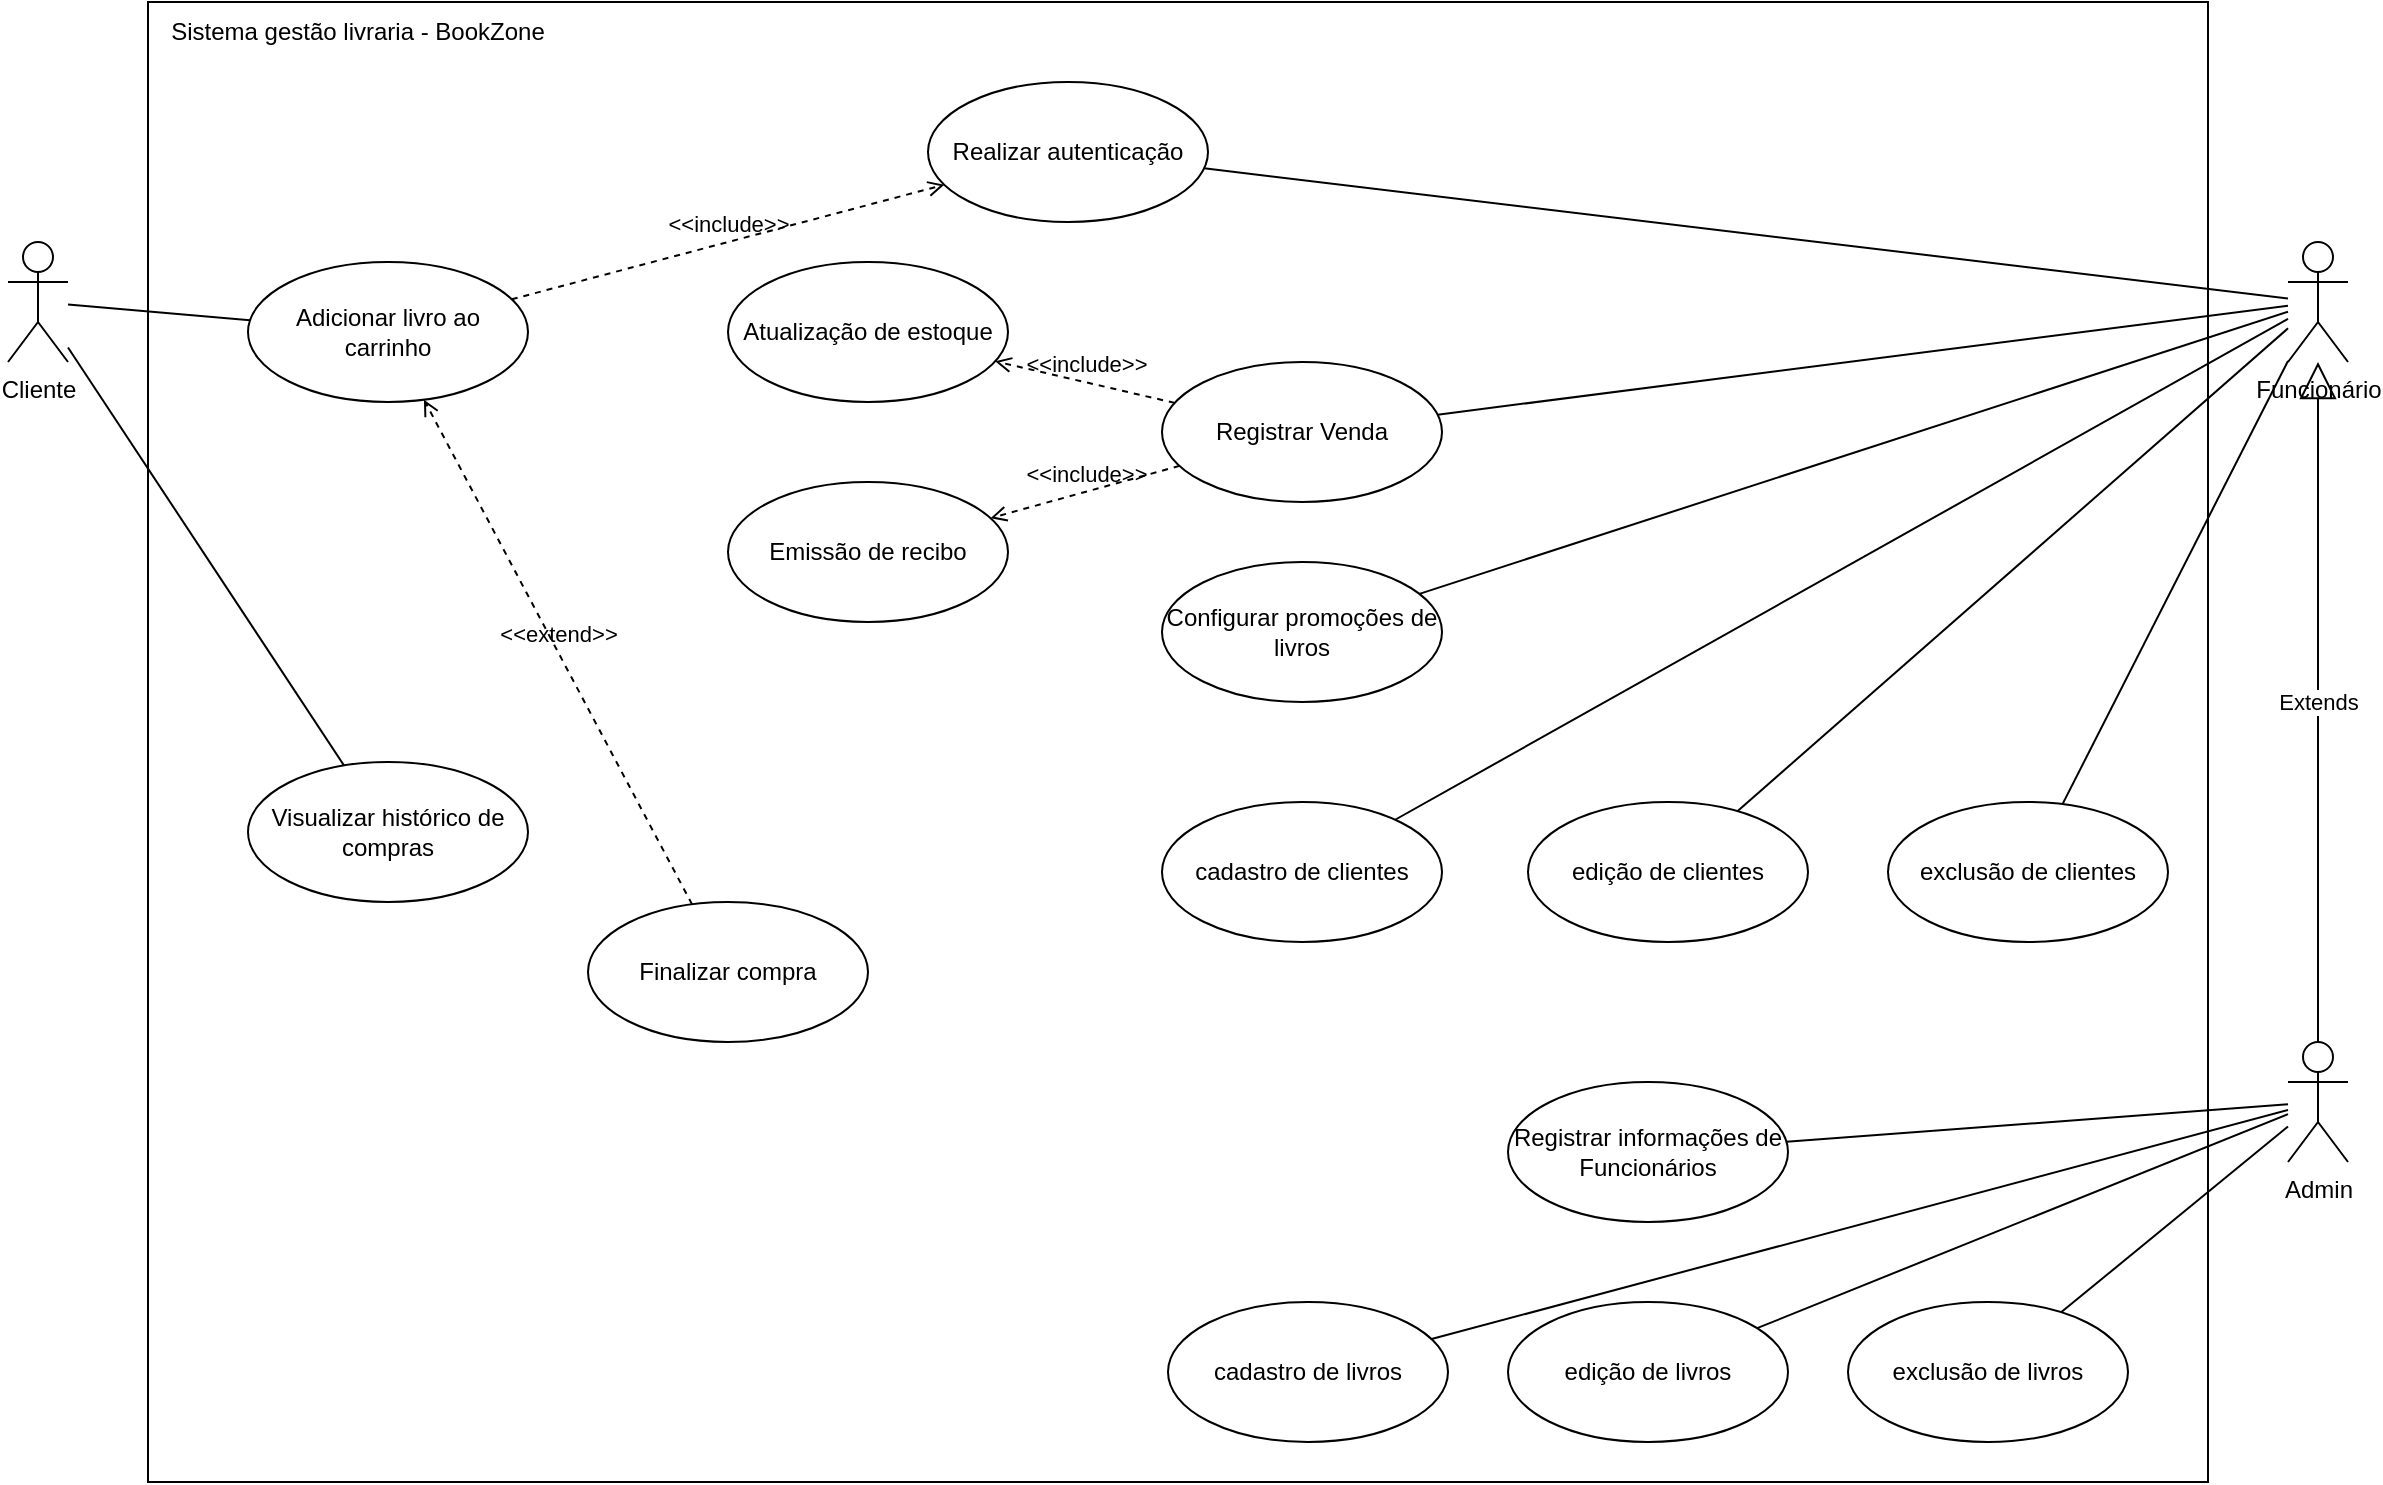 <mxfile version="25.0.3">
  <diagram name="Casos de Uso" id="A4cOadyIPQ7dyCeofZ9I">
    <mxGraphModel dx="2220" dy="788" grid="1" gridSize="10" guides="1" tooltips="1" connect="1" arrows="1" fold="1" page="1" pageScale="1" pageWidth="827" pageHeight="1169" math="0" shadow="0">
      <root>
        <mxCell id="0" />
        <mxCell id="1" parent="0" />
        <mxCell id="gZxcKw0YynEc7-aquGhC-1" value="Cliente" style="shape=umlActor;verticalLabelPosition=bottom;verticalAlign=top;html=1;outlineConnect=0;" vertex="1" parent="1">
          <mxGeometry x="-130" y="160" width="30" height="60" as="geometry" />
        </mxCell>
        <mxCell id="gZxcKw0YynEc7-aquGhC-2" value="Admin" style="shape=umlActor;verticalLabelPosition=bottom;verticalAlign=top;html=1;outlineConnect=0;" vertex="1" parent="1">
          <mxGeometry x="1010" y="560" width="30" height="60" as="geometry" />
        </mxCell>
        <mxCell id="gZxcKw0YynEc7-aquGhC-3" value="Funcionário" style="shape=umlActor;verticalLabelPosition=bottom;verticalAlign=top;html=1;outlineConnect=0;" vertex="1" parent="1">
          <mxGeometry x="1010" y="160" width="30" height="60" as="geometry" />
        </mxCell>
        <mxCell id="gZxcKw0YynEc7-aquGhC-5" value="" style="rounded=0;whiteSpace=wrap;html=1;" vertex="1" parent="1">
          <mxGeometry x="-60" y="40" width="1030" height="740" as="geometry" />
        </mxCell>
        <mxCell id="gZxcKw0YynEc7-aquGhC-6" value="Sistema gestão livraria - BookZone" style="text;html=1;align=center;verticalAlign=middle;whiteSpace=wrap;rounded=0;" vertex="1" parent="1">
          <mxGeometry x="-60" y="40" width="210" height="30" as="geometry" />
        </mxCell>
        <mxCell id="gZxcKw0YynEc7-aquGhC-7" value="Realizar autenticação" style="ellipse;whiteSpace=wrap;html=1;" vertex="1" parent="1">
          <mxGeometry x="330" y="80" width="140" height="70" as="geometry" />
        </mxCell>
        <mxCell id="gZxcKw0YynEc7-aquGhC-9" value="" style="endArrow=none;html=1;rounded=0;" edge="1" parent="1" source="gZxcKw0YynEc7-aquGhC-3" target="gZxcKw0YynEc7-aquGhC-7">
          <mxGeometry width="50" height="50" relative="1" as="geometry">
            <mxPoint x="390" y="330" as="sourcePoint" />
            <mxPoint x="440" y="280" as="targetPoint" />
          </mxGeometry>
        </mxCell>
        <mxCell id="gZxcKw0YynEc7-aquGhC-11" value="cadastro de livros" style="ellipse;whiteSpace=wrap;html=1;" vertex="1" parent="1">
          <mxGeometry x="450" y="690" width="140" height="70" as="geometry" />
        </mxCell>
        <mxCell id="gZxcKw0YynEc7-aquGhC-13" value="edição de livros" style="ellipse;whiteSpace=wrap;html=1;" vertex="1" parent="1">
          <mxGeometry x="620" y="690" width="140" height="70" as="geometry" />
        </mxCell>
        <mxCell id="gZxcKw0YynEc7-aquGhC-14" value="exclusão de livros" style="ellipse;whiteSpace=wrap;html=1;" vertex="1" parent="1">
          <mxGeometry x="790" y="690" width="140" height="70" as="geometry" />
        </mxCell>
        <mxCell id="gZxcKw0YynEc7-aquGhC-16" value="" style="endArrow=none;html=1;rounded=0;" edge="1" parent="1" source="gZxcKw0YynEc7-aquGhC-11" target="gZxcKw0YynEc7-aquGhC-2">
          <mxGeometry width="50" height="50" relative="1" as="geometry">
            <mxPoint x="390" y="430" as="sourcePoint" />
            <mxPoint x="440" y="380" as="targetPoint" />
          </mxGeometry>
        </mxCell>
        <mxCell id="gZxcKw0YynEc7-aquGhC-17" value="" style="endArrow=none;html=1;rounded=0;" edge="1" parent="1" source="gZxcKw0YynEc7-aquGhC-13" target="gZxcKw0YynEc7-aquGhC-2">
          <mxGeometry width="50" height="50" relative="1" as="geometry">
            <mxPoint x="390" y="430" as="sourcePoint" />
            <mxPoint x="440" y="380" as="targetPoint" />
          </mxGeometry>
        </mxCell>
        <mxCell id="gZxcKw0YynEc7-aquGhC-18" value="" style="endArrow=none;html=1;rounded=0;" edge="1" parent="1" source="gZxcKw0YynEc7-aquGhC-14" target="gZxcKw0YynEc7-aquGhC-2">
          <mxGeometry width="50" height="50" relative="1" as="geometry">
            <mxPoint x="390" y="430" as="sourcePoint" />
            <mxPoint x="440" y="380" as="targetPoint" />
          </mxGeometry>
        </mxCell>
        <mxCell id="gZxcKw0YynEc7-aquGhC-19" value="Registrar informações de Funcionários" style="ellipse;whiteSpace=wrap;html=1;" vertex="1" parent="1">
          <mxGeometry x="620" y="580" width="140" height="70" as="geometry" />
        </mxCell>
        <mxCell id="gZxcKw0YynEc7-aquGhC-20" value="" style="endArrow=none;html=1;rounded=0;" edge="1" parent="1" source="gZxcKw0YynEc7-aquGhC-19" target="gZxcKw0YynEc7-aquGhC-2">
          <mxGeometry width="50" height="50" relative="1" as="geometry">
            <mxPoint x="390" y="430" as="sourcePoint" />
            <mxPoint x="440" y="380" as="targetPoint" />
          </mxGeometry>
        </mxCell>
        <mxCell id="gZxcKw0YynEc7-aquGhC-21" value="Extends" style="endArrow=block;endSize=16;endFill=0;html=1;rounded=0;" edge="1" parent="1" source="gZxcKw0YynEc7-aquGhC-2" target="gZxcKw0YynEc7-aquGhC-3">
          <mxGeometry width="160" relative="1" as="geometry">
            <mxPoint x="330" y="410" as="sourcePoint" />
            <mxPoint x="490" y="410" as="targetPoint" />
          </mxGeometry>
        </mxCell>
        <mxCell id="gZxcKw0YynEc7-aquGhC-22" value="Registrar Venda" style="ellipse;whiteSpace=wrap;html=1;" vertex="1" parent="1">
          <mxGeometry x="447" y="220" width="140" height="70" as="geometry" />
        </mxCell>
        <mxCell id="gZxcKw0YynEc7-aquGhC-23" value="Emissão de recibo" style="ellipse;whiteSpace=wrap;html=1;" vertex="1" parent="1">
          <mxGeometry x="230" y="280" width="140" height="70" as="geometry" />
        </mxCell>
        <mxCell id="gZxcKw0YynEc7-aquGhC-24" value="&amp;lt;&amp;lt;include&amp;gt;&amp;gt;" style="html=1;verticalAlign=bottom;labelBackgroundColor=none;endArrow=open;endFill=0;dashed=1;rounded=0;" edge="1" parent="1" source="gZxcKw0YynEc7-aquGhC-22" target="gZxcKw0YynEc7-aquGhC-23">
          <mxGeometry width="160" relative="1" as="geometry">
            <mxPoint x="330" y="410" as="sourcePoint" />
            <mxPoint x="490" y="410" as="targetPoint" />
          </mxGeometry>
        </mxCell>
        <mxCell id="gZxcKw0YynEc7-aquGhC-25" value="" style="endArrow=none;html=1;rounded=0;" edge="1" parent="1" source="gZxcKw0YynEc7-aquGhC-22" target="gZxcKw0YynEc7-aquGhC-3">
          <mxGeometry width="50" height="50" relative="1" as="geometry">
            <mxPoint x="390" y="430" as="sourcePoint" />
            <mxPoint x="440" y="380" as="targetPoint" />
          </mxGeometry>
        </mxCell>
        <mxCell id="gZxcKw0YynEc7-aquGhC-26" value="Atualização de estoque" style="ellipse;whiteSpace=wrap;html=1;" vertex="1" parent="1">
          <mxGeometry x="230" y="170" width="140" height="70" as="geometry" />
        </mxCell>
        <mxCell id="gZxcKw0YynEc7-aquGhC-27" value="&amp;lt;&amp;lt;include&amp;gt;&amp;gt;" style="html=1;verticalAlign=bottom;labelBackgroundColor=none;endArrow=open;endFill=0;dashed=1;rounded=0;" edge="1" parent="1" source="gZxcKw0YynEc7-aquGhC-22" target="gZxcKw0YynEc7-aquGhC-26">
          <mxGeometry width="160" relative="1" as="geometry">
            <mxPoint x="330" y="410" as="sourcePoint" />
            <mxPoint x="490" y="410" as="targetPoint" />
          </mxGeometry>
        </mxCell>
        <mxCell id="gZxcKw0YynEc7-aquGhC-28" value="Configurar promoções de livros" style="ellipse;whiteSpace=wrap;html=1;" vertex="1" parent="1">
          <mxGeometry x="447" y="320" width="140" height="70" as="geometry" />
        </mxCell>
        <mxCell id="gZxcKw0YynEc7-aquGhC-29" value="" style="endArrow=none;html=1;rounded=0;" edge="1" parent="1" source="gZxcKw0YynEc7-aquGhC-28" target="gZxcKw0YynEc7-aquGhC-3">
          <mxGeometry width="50" height="50" relative="1" as="geometry">
            <mxPoint x="390" y="430" as="sourcePoint" />
            <mxPoint x="440" y="380" as="targetPoint" />
          </mxGeometry>
        </mxCell>
        <mxCell id="gZxcKw0YynEc7-aquGhC-30" value="cadastro de clientes" style="ellipse;whiteSpace=wrap;html=1;" vertex="1" parent="1">
          <mxGeometry x="447" y="440" width="140" height="70" as="geometry" />
        </mxCell>
        <mxCell id="gZxcKw0YynEc7-aquGhC-31" value="edição de clientes" style="ellipse;whiteSpace=wrap;html=1;" vertex="1" parent="1">
          <mxGeometry x="630" y="440" width="140" height="70" as="geometry" />
        </mxCell>
        <mxCell id="gZxcKw0YynEc7-aquGhC-32" value="exclusão de clientes" style="ellipse;whiteSpace=wrap;html=1;" vertex="1" parent="1">
          <mxGeometry x="810" y="440" width="140" height="70" as="geometry" />
        </mxCell>
        <mxCell id="gZxcKw0YynEc7-aquGhC-33" value="" style="endArrow=none;html=1;rounded=0;" edge="1" parent="1" source="gZxcKw0YynEc7-aquGhC-30" target="gZxcKw0YynEc7-aquGhC-3">
          <mxGeometry width="50" height="50" relative="1" as="geometry">
            <mxPoint x="390" y="430" as="sourcePoint" />
            <mxPoint x="440" y="380" as="targetPoint" />
          </mxGeometry>
        </mxCell>
        <mxCell id="gZxcKw0YynEc7-aquGhC-34" value="" style="endArrow=none;html=1;rounded=0;" edge="1" parent="1" source="gZxcKw0YynEc7-aquGhC-31" target="gZxcKw0YynEc7-aquGhC-3">
          <mxGeometry width="50" height="50" relative="1" as="geometry">
            <mxPoint x="390" y="430" as="sourcePoint" />
            <mxPoint x="440" y="380" as="targetPoint" />
          </mxGeometry>
        </mxCell>
        <mxCell id="gZxcKw0YynEc7-aquGhC-35" value="" style="endArrow=none;html=1;rounded=0;" edge="1" parent="1" source="gZxcKw0YynEc7-aquGhC-32" target="gZxcKw0YynEc7-aquGhC-3">
          <mxGeometry width="50" height="50" relative="1" as="geometry">
            <mxPoint x="390" y="430" as="sourcePoint" />
            <mxPoint x="440" y="380" as="targetPoint" />
          </mxGeometry>
        </mxCell>
        <mxCell id="gZxcKw0YynEc7-aquGhC-36" value="Adicionar livro ao carrinho" style="ellipse;whiteSpace=wrap;html=1;" vertex="1" parent="1">
          <mxGeometry x="-10" y="170" width="140" height="70" as="geometry" />
        </mxCell>
        <mxCell id="gZxcKw0YynEc7-aquGhC-37" value="" style="endArrow=none;html=1;rounded=0;" edge="1" parent="1" source="gZxcKw0YynEc7-aquGhC-36" target="gZxcKw0YynEc7-aquGhC-1">
          <mxGeometry width="50" height="50" relative="1" as="geometry">
            <mxPoint x="390" y="430" as="sourcePoint" />
            <mxPoint x="440" y="380" as="targetPoint" />
          </mxGeometry>
        </mxCell>
        <mxCell id="gZxcKw0YynEc7-aquGhC-38" value="Finalizar compra" style="ellipse;whiteSpace=wrap;html=1;" vertex="1" parent="1">
          <mxGeometry x="160" y="490" width="140" height="70" as="geometry" />
        </mxCell>
        <mxCell id="gZxcKw0YynEc7-aquGhC-40" value="&amp;lt;&amp;lt;extend&amp;gt;&amp;gt;" style="html=1;verticalAlign=bottom;labelBackgroundColor=none;endArrow=open;endFill=0;dashed=1;rounded=0;" edge="1" parent="1" source="gZxcKw0YynEc7-aquGhC-38" target="gZxcKw0YynEc7-aquGhC-36">
          <mxGeometry width="160" relative="1" as="geometry">
            <mxPoint x="330" y="410" as="sourcePoint" />
            <mxPoint x="490" y="410" as="targetPoint" />
          </mxGeometry>
        </mxCell>
        <mxCell id="gZxcKw0YynEc7-aquGhC-41" value="Visualizar histórico de compras" style="ellipse;whiteSpace=wrap;html=1;" vertex="1" parent="1">
          <mxGeometry x="-10" y="420" width="140" height="70" as="geometry" />
        </mxCell>
        <mxCell id="gZxcKw0YynEc7-aquGhC-42" value="" style="endArrow=none;html=1;rounded=0;" edge="1" parent="1" source="gZxcKw0YynEc7-aquGhC-41" target="gZxcKw0YynEc7-aquGhC-1">
          <mxGeometry width="50" height="50" relative="1" as="geometry">
            <mxPoint x="390" y="430" as="sourcePoint" />
            <mxPoint x="440" y="380" as="targetPoint" />
          </mxGeometry>
        </mxCell>
        <mxCell id="gZxcKw0YynEc7-aquGhC-43" value="&amp;lt;&amp;lt;include&amp;gt;&amp;gt;" style="html=1;verticalAlign=bottom;labelBackgroundColor=none;endArrow=open;endFill=0;dashed=1;rounded=0;" edge="1" parent="1" source="gZxcKw0YynEc7-aquGhC-36" target="gZxcKw0YynEc7-aquGhC-7">
          <mxGeometry width="160" relative="1" as="geometry">
            <mxPoint x="330" y="410" as="sourcePoint" />
            <mxPoint x="490" y="410" as="targetPoint" />
          </mxGeometry>
        </mxCell>
      </root>
    </mxGraphModel>
  </diagram>
</mxfile>
